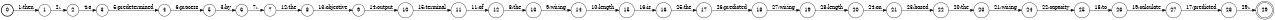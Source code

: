 digraph FST {
rankdir = LR;
size = "8.5,11";
label = "";
center = 1;
orientation = Portrait;
ranksep = "0.4";
nodesep = "0.25";
0 [label = "0", shape = circle, style = bold, fontsize = 14]
	0 -> 1 [label = "1:then", fontsize = 14];
1 [label = "1", shape = circle, style = solid, fontsize = 14]
	1 -> 2 [label = "2:,", fontsize = 14];
2 [label = "2", shape = circle, style = solid, fontsize = 14]
	2 -> 3 [label = "4:a", fontsize = 14];
3 [label = "3", shape = circle, style = solid, fontsize = 14]
	3 -> 4 [label = "5:predetermined", fontsize = 14];
4 [label = "4", shape = circle, style = solid, fontsize = 14]
	4 -> 5 [label = "6:process", fontsize = 14];
5 [label = "5", shape = circle, style = solid, fontsize = 14]
	5 -> 6 [label = "3:by", fontsize = 14];
6 [label = "6", shape = circle, style = solid, fontsize = 14]
	6 -> 7 [label = "7:,", fontsize = 14];
7 [label = "7", shape = circle, style = solid, fontsize = 14]
	7 -> 8 [label = "12:the", fontsize = 14];
8 [label = "8", shape = circle, style = solid, fontsize = 14]
	8 -> 9 [label = "13:objective", fontsize = 14];
9 [label = "9", shape = circle, style = solid, fontsize = 14]
	9 -> 10 [label = "14:output", fontsize = 14];
10 [label = "10", shape = circle, style = solid, fontsize = 14]
	10 -> 11 [label = "15:terminal", fontsize = 14];
11 [label = "11", shape = circle, style = solid, fontsize = 14]
	11 -> 12 [label = "11:of", fontsize = 14];
12 [label = "12", shape = circle, style = solid, fontsize = 14]
	12 -> 13 [label = "8:the", fontsize = 14];
13 [label = "13", shape = circle, style = solid, fontsize = 14]
	13 -> 14 [label = "9:wiring", fontsize = 14];
14 [label = "14", shape = circle, style = solid, fontsize = 14]
	14 -> 15 [label = "10:length", fontsize = 14];
15 [label = "15", shape = circle, style = solid, fontsize = 14]
	15 -> 16 [label = "16:is", fontsize = 14];
16 [label = "16", shape = circle, style = solid, fontsize = 14]
	16 -> 17 [label = "25:the", fontsize = 14];
17 [label = "17", shape = circle, style = solid, fontsize = 14]
	17 -> 18 [label = "26:predicted", fontsize = 14];
18 [label = "18", shape = circle, style = solid, fontsize = 14]
	18 -> 19 [label = "27:wiring", fontsize = 14];
19 [label = "19", shape = circle, style = solid, fontsize = 14]
	19 -> 20 [label = "28:length", fontsize = 14];
20 [label = "20", shape = circle, style = solid, fontsize = 14]
	20 -> 21 [label = "24:on", fontsize = 14];
21 [label = "21", shape = circle, style = solid, fontsize = 14]
	21 -> 22 [label = "23:based", fontsize = 14];
22 [label = "22", shape = circle, style = solid, fontsize = 14]
	22 -> 23 [label = "20:the", fontsize = 14];
23 [label = "23", shape = circle, style = solid, fontsize = 14]
	23 -> 24 [label = "21:wiring", fontsize = 14];
24 [label = "24", shape = circle, style = solid, fontsize = 14]
	24 -> 25 [label = "22:capacity", fontsize = 14];
25 [label = "25", shape = circle, style = solid, fontsize = 14]
	25 -> 26 [label = "18:to", fontsize = 14];
26 [label = "26", shape = circle, style = solid, fontsize = 14]
	26 -> 27 [label = "19:calculate", fontsize = 14];
27 [label = "27", shape = circle, style = solid, fontsize = 14]
	27 -> 28 [label = "17:predicted", fontsize = 14];
28 [label = "28", shape = circle, style = solid, fontsize = 14]
	28 -> 29 [label = "29:.", fontsize = 14];
29 [label = "29", shape = doublecircle, style = solid, fontsize = 14]
}
